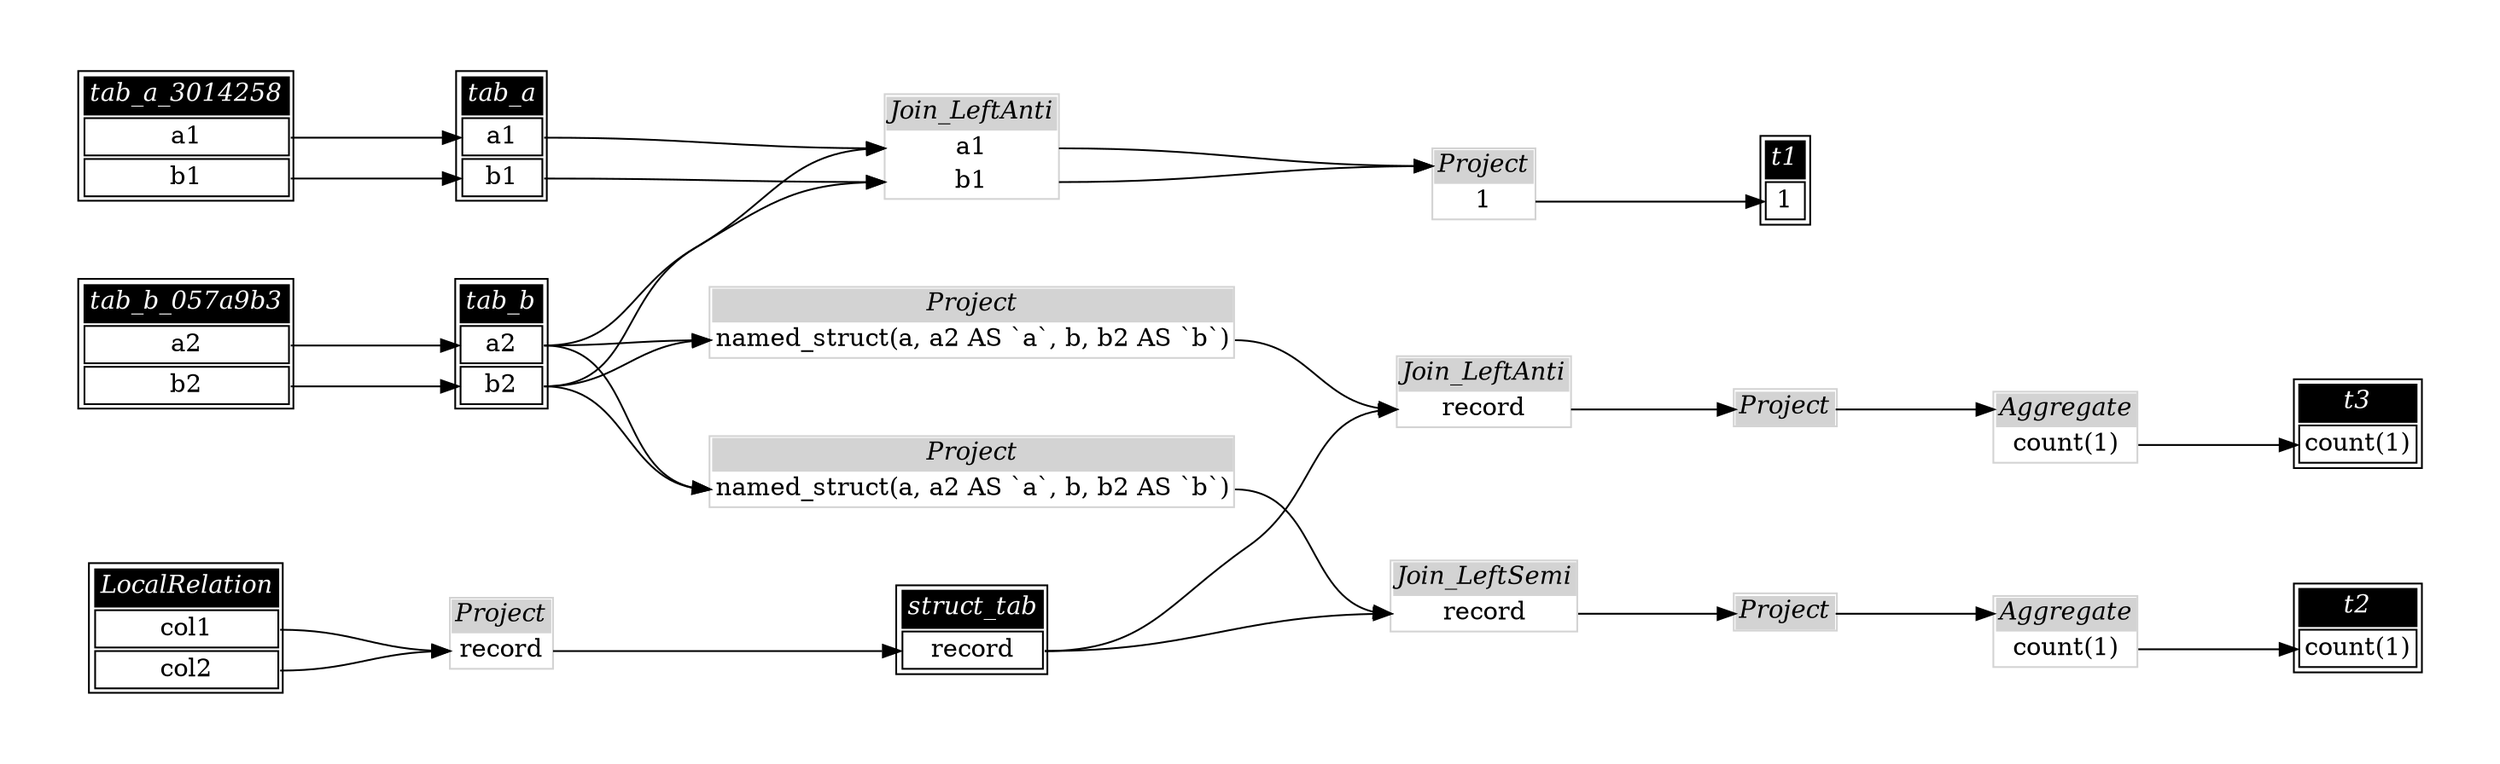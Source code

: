 // Automatically generated by SQLFlowTestSuite


digraph {
  graph [pad="0.5" nodesep="0.5" ranksep="1" fontname="Helvetica" rankdir=LR];
  node [shape=plaintext]

  
"Aggregate_4f79a24" [label=<
<table color="lightgray" border="1" cellborder="0" cellspacing="0">
  <tr><td bgcolor="lightgray" port="nodeName"><i>Aggregate</i></td></tr>
  <tr><td port="0">count(1)</td></tr>
</table>>];
     

"Aggregate_59402d9" [label=<
<table color="lightgray" border="1" cellborder="0" cellspacing="0">
  <tr><td bgcolor="lightgray" port="nodeName"><i>Aggregate</i></td></tr>
  <tr><td port="0">count(1)</td></tr>
</table>>];
     

"Join_LeftAnti_61e8e5c" [label=<
<table color="lightgray" border="1" cellborder="0" cellspacing="0">
  <tr><td bgcolor="lightgray" port="nodeName"><i>Join_LeftAnti</i></td></tr>
  <tr><td port="0">record</td></tr>
</table>>];
     

"Join_LeftAnti_d2239be" [label=<
<table color="lightgray" border="1" cellborder="0" cellspacing="0">
  <tr><td bgcolor="lightgray" port="nodeName"><i>Join_LeftAnti</i></td></tr>
  <tr><td port="0">a1</td></tr>
<tr><td port="1">b1</td></tr>
</table>>];
     

"Join_LeftSemi_15062e7" [label=<
<table color="lightgray" border="1" cellborder="0" cellspacing="0">
  <tr><td bgcolor="lightgray" port="nodeName"><i>Join_LeftSemi</i></td></tr>
  <tr><td port="0">record</td></tr>
</table>>];
     

"LocalRelation_8d15f5b" [color="black" label=<
<table>
  <tr><td bgcolor="black" port="nodeName"><i><font color="white">LocalRelation</font></i></td></tr>
  <tr><td port="0">col1</td></tr>
<tr><td port="1">col2</td></tr>
</table>>];
     

"Project_1a14e47" [label=<
<table color="lightgray" border="1" cellborder="0" cellspacing="0">
  <tr><td bgcolor="lightgray" port="nodeName"><i>Project</i></td></tr>
  <tr><td port="0">named_struct(a, a2 AS `a`, b, b2 AS `b`)</td></tr>
</table>>];
     

"Project_393e978" [label=<
<table color="lightgray" border="1" cellborder="0" cellspacing="0">
  <tr><td bgcolor="lightgray" port="nodeName"><i>Project</i></td></tr>
  <tr><td port="0">1</td></tr>
</table>>];
     

"Project_40a8437" [label=<
<table color="lightgray" border="1" cellborder="0" cellspacing="0">
  <tr><td bgcolor="lightgray" port="nodeName"><i>Project</i></td></tr>
  
</table>>];
     

"Project_63d22a4" [label=<
<table color="lightgray" border="1" cellborder="0" cellspacing="0">
  <tr><td bgcolor="lightgray" port="nodeName"><i>Project</i></td></tr>
  <tr><td port="0">named_struct(a, a2 AS `a`, b, b2 AS `b`)</td></tr>
</table>>];
     

"Project_6b735fd" [label=<
<table color="lightgray" border="1" cellborder="0" cellspacing="0">
  <tr><td bgcolor="lightgray" port="nodeName"><i>Project</i></td></tr>
  
</table>>];
     

"Project_9b50b6b" [label=<
<table color="lightgray" border="1" cellborder="0" cellspacing="0">
  <tr><td bgcolor="lightgray" port="nodeName"><i>Project</i></td></tr>
  <tr><td port="0">record</td></tr>
</table>>];
     

"struct_tab" [color="black" label=<
<table>
  <tr><td bgcolor="black" port="nodeName"><i><font color="white">struct_tab</font></i></td></tr>
  <tr><td port="0">record</td></tr>
</table>>];
     

"t1" [color="black" label=<
<table>
  <tr><td bgcolor="black" port="nodeName"><i><font color="white">t1</font></i></td></tr>
  <tr><td port="0">1</td></tr>
</table>>];
     

"t2" [color="black" label=<
<table>
  <tr><td bgcolor="black" port="nodeName"><i><font color="white">t2</font></i></td></tr>
  <tr><td port="0">count(1)</td></tr>
</table>>];
     

"t3" [color="black" label=<
<table>
  <tr><td bgcolor="black" port="nodeName"><i><font color="white">t3</font></i></td></tr>
  <tr><td port="0">count(1)</td></tr>
</table>>];
     

"tab_a" [color="black" label=<
<table>
  <tr><td bgcolor="black" port="nodeName"><i><font color="white">tab_a</font></i></td></tr>
  <tr><td port="0">a1</td></tr>
<tr><td port="1">b1</td></tr>
</table>>];
     

"tab_a_3014258" [color="black" label=<
<table>
  <tr><td bgcolor="black" port="nodeName"><i><font color="white">tab_a_3014258</font></i></td></tr>
  <tr><td port="0">a1</td></tr>
<tr><td port="1">b1</td></tr>
</table>>];
     

"tab_b" [color="black" label=<
<table>
  <tr><td bgcolor="black" port="nodeName"><i><font color="white">tab_b</font></i></td></tr>
  <tr><td port="0">a2</td></tr>
<tr><td port="1">b2</td></tr>
</table>>];
     

"tab_b_057a9b3" [color="black" label=<
<table>
  <tr><td bgcolor="black" port="nodeName"><i><font color="white">tab_b_057a9b3</font></i></td></tr>
  <tr><td port="0">a2</td></tr>
<tr><td port="1">b2</td></tr>
</table>>];
     
  "Aggregate_4f79a24":0 -> "t3":0;
"Aggregate_59402d9":0 -> "t2":0;
"Join_LeftAnti_61e8e5c":0 -> "Project_40a8437":nodeName;
"Join_LeftAnti_d2239be":0 -> "Project_393e978":nodeName;
"Join_LeftAnti_d2239be":1 -> "Project_393e978":nodeName;
"Join_LeftSemi_15062e7":0 -> "Project_6b735fd":nodeName;
"LocalRelation_8d15f5b":0 -> "Project_9b50b6b":0;
"LocalRelation_8d15f5b":1 -> "Project_9b50b6b":0;
"Project_1a14e47":0 -> "Join_LeftSemi_15062e7":0;
"Project_393e978":0 -> "t1":0;
"Project_40a8437":nodeName -> "Aggregate_4f79a24":nodeName;
"Project_63d22a4":0 -> "Join_LeftAnti_61e8e5c":0;
"Project_6b735fd":nodeName -> "Aggregate_59402d9":nodeName;
"Project_9b50b6b":0 -> "struct_tab":0;
"struct_tab":0 -> "Join_LeftAnti_61e8e5c":0;
"struct_tab":0 -> "Join_LeftSemi_15062e7":0;
"tab_a":0 -> "Join_LeftAnti_d2239be":0;
"tab_a":1 -> "Join_LeftAnti_d2239be":1;
"tab_a_3014258":0 -> "tab_a":0;
"tab_a_3014258":1 -> "tab_a":1;
"tab_b":0 -> "Join_LeftAnti_d2239be":0;
"tab_b":0 -> "Project_1a14e47":0;
"tab_b":0 -> "Project_63d22a4":0;
"tab_b":1 -> "Join_LeftAnti_d2239be":1;
"tab_b":1 -> "Project_1a14e47":0;
"tab_b":1 -> "Project_63d22a4":0;
"tab_b_057a9b3":0 -> "tab_b":0;
"tab_b_057a9b3":1 -> "tab_b":1;
}
       